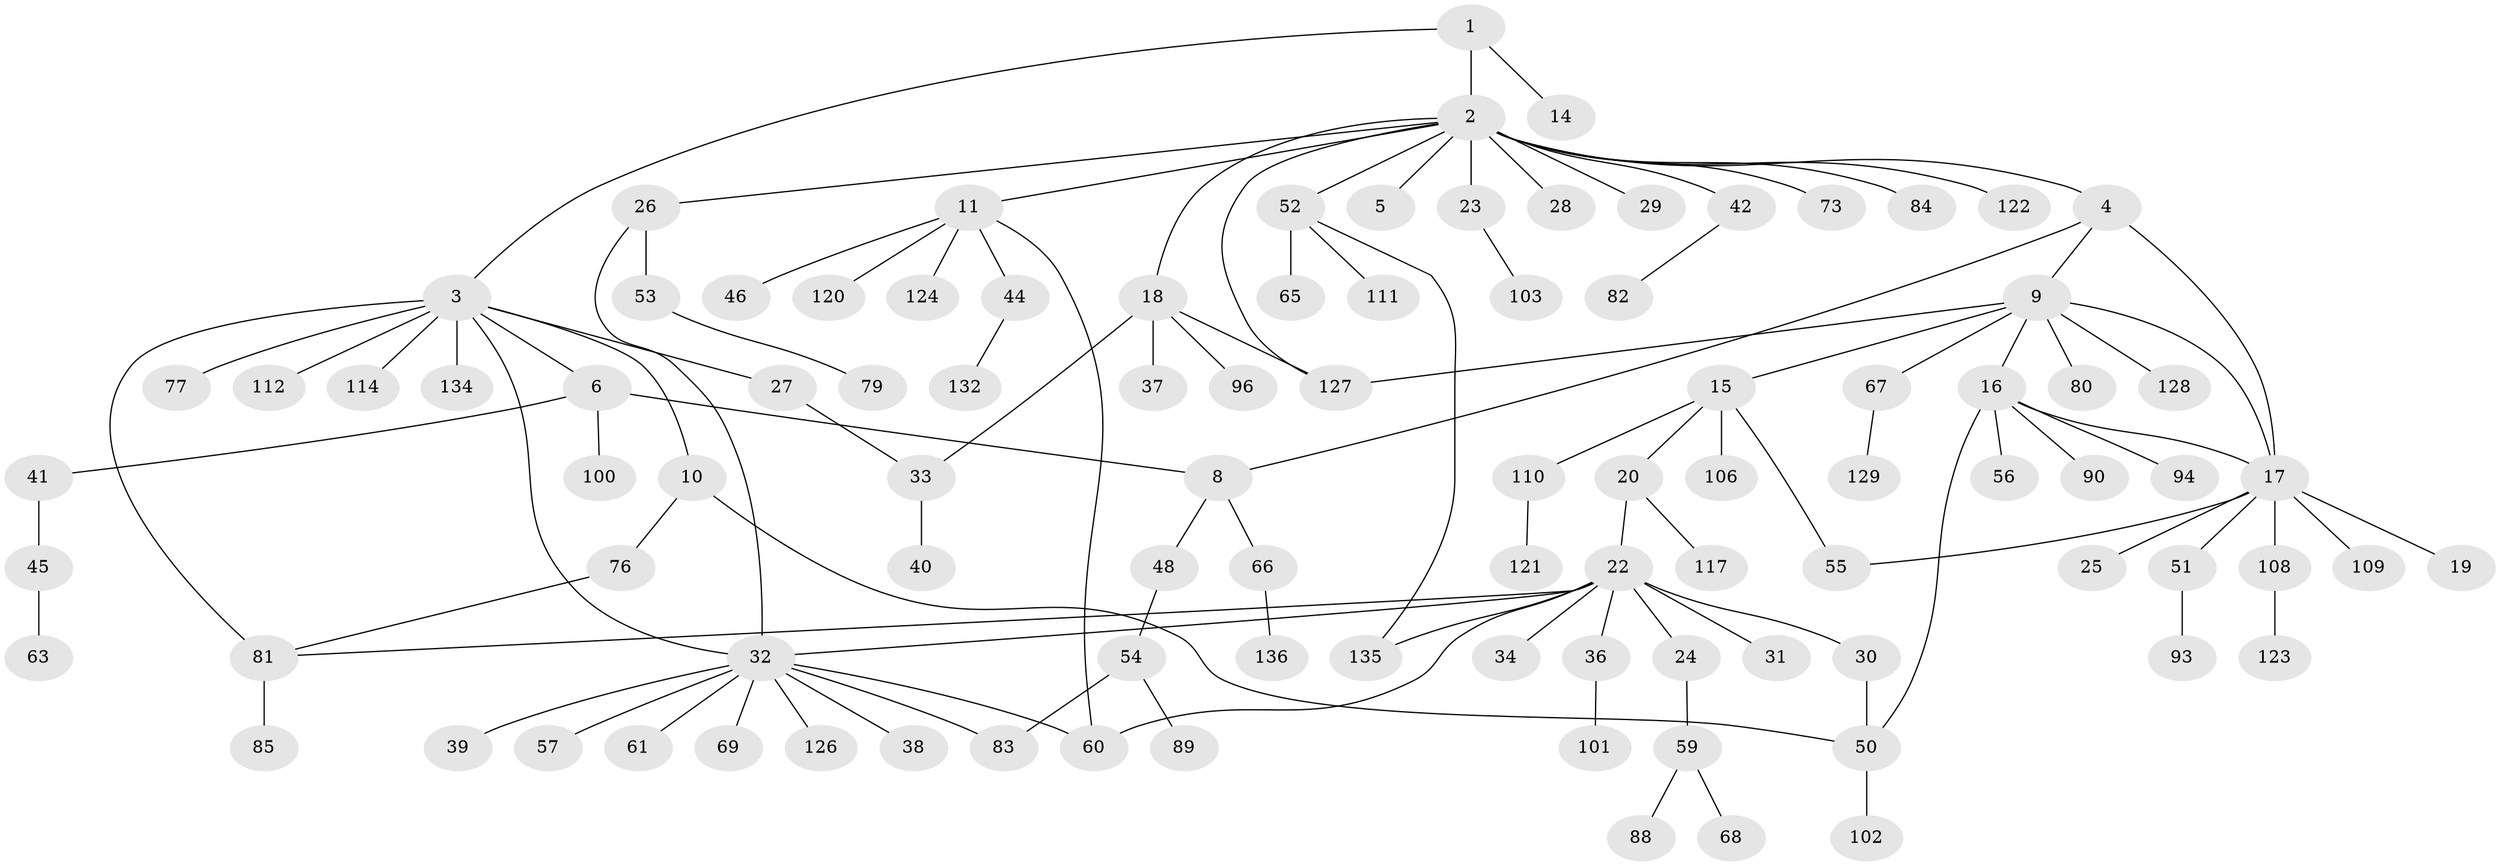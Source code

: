 // Generated by graph-tools (version 1.1) at 2025/51/02/27/25 19:51:55]
// undirected, 99 vertices, 115 edges
graph export_dot {
graph [start="1"]
  node [color=gray90,style=filled];
  1 [super="+98"];
  2 [super="+21"];
  3 [super="+7"];
  4 [super="+86"];
  5;
  6 [super="+125"];
  8;
  9 [super="+13"];
  10 [super="+47"];
  11 [super="+12"];
  14;
  15 [super="+115"];
  16 [super="+64"];
  17 [super="+116"];
  18 [super="+113"];
  19;
  20 [super="+105"];
  22 [super="+58"];
  23 [super="+43"];
  24 [super="+71"];
  25;
  26 [super="+119"];
  27;
  28;
  29;
  30;
  31;
  32 [super="+104"];
  33 [super="+35"];
  34;
  36 [super="+49"];
  37 [super="+78"];
  38;
  39;
  40;
  41;
  42 [super="+62"];
  44;
  45 [super="+92"];
  46;
  48;
  50 [super="+70"];
  51;
  52 [super="+74"];
  53 [super="+72"];
  54 [super="+118"];
  55 [super="+87"];
  56;
  57;
  59 [super="+99"];
  60;
  61;
  63;
  65 [super="+75"];
  66;
  67 [super="+133"];
  68;
  69;
  73 [super="+91"];
  76;
  77;
  79;
  80;
  81 [super="+107"];
  82;
  83 [super="+95"];
  84;
  85;
  88;
  89 [super="+97"];
  90;
  93;
  94;
  96;
  100;
  101;
  102;
  103;
  106;
  108;
  109;
  110;
  111;
  112;
  114;
  117;
  120;
  121;
  122;
  123;
  124;
  126;
  127 [super="+130"];
  128;
  129 [super="+131"];
  132;
  134;
  135;
  136;
  1 -- 2;
  1 -- 3;
  1 -- 14;
  2 -- 4;
  2 -- 5;
  2 -- 11;
  2 -- 18;
  2 -- 23;
  2 -- 26;
  2 -- 28;
  2 -- 29;
  2 -- 42;
  2 -- 52;
  2 -- 73;
  2 -- 84;
  2 -- 122;
  2 -- 127;
  3 -- 6;
  3 -- 27;
  3 -- 32;
  3 -- 81 [weight=2];
  3 -- 112;
  3 -- 134;
  3 -- 114;
  3 -- 10;
  3 -- 77;
  4 -- 8;
  4 -- 9;
  4 -- 17;
  6 -- 8;
  6 -- 41;
  6 -- 100;
  8 -- 48;
  8 -- 66;
  9 -- 15;
  9 -- 16;
  9 -- 80;
  9 -- 128;
  9 -- 67;
  9 -- 17;
  9 -- 127;
  10 -- 50;
  10 -- 76;
  11 -- 44;
  11 -- 46;
  11 -- 60;
  11 -- 120;
  11 -- 124;
  15 -- 20;
  15 -- 55;
  15 -- 106;
  15 -- 110;
  16 -- 56;
  16 -- 17;
  16 -- 50;
  16 -- 90;
  16 -- 94;
  17 -- 19;
  17 -- 25;
  17 -- 51;
  17 -- 108;
  17 -- 109;
  17 -- 55;
  18 -- 33;
  18 -- 37;
  18 -- 96;
  18 -- 127;
  20 -- 22;
  20 -- 117;
  22 -- 24;
  22 -- 30;
  22 -- 31;
  22 -- 32;
  22 -- 34;
  22 -- 36;
  22 -- 60;
  22 -- 81;
  22 -- 135;
  23 -- 103;
  24 -- 59;
  26 -- 32;
  26 -- 53;
  27 -- 33;
  30 -- 50;
  32 -- 38;
  32 -- 39;
  32 -- 57;
  32 -- 60;
  32 -- 61;
  32 -- 69;
  32 -- 83;
  32 -- 126;
  33 -- 40;
  36 -- 101;
  41 -- 45;
  42 -- 82;
  44 -- 132;
  45 -- 63;
  48 -- 54;
  50 -- 102;
  51 -- 93;
  52 -- 65;
  52 -- 111;
  52 -- 135;
  53 -- 79;
  54 -- 83;
  54 -- 89;
  59 -- 68;
  59 -- 88;
  66 -- 136;
  67 -- 129;
  76 -- 81;
  81 -- 85;
  108 -- 123;
  110 -- 121;
}
